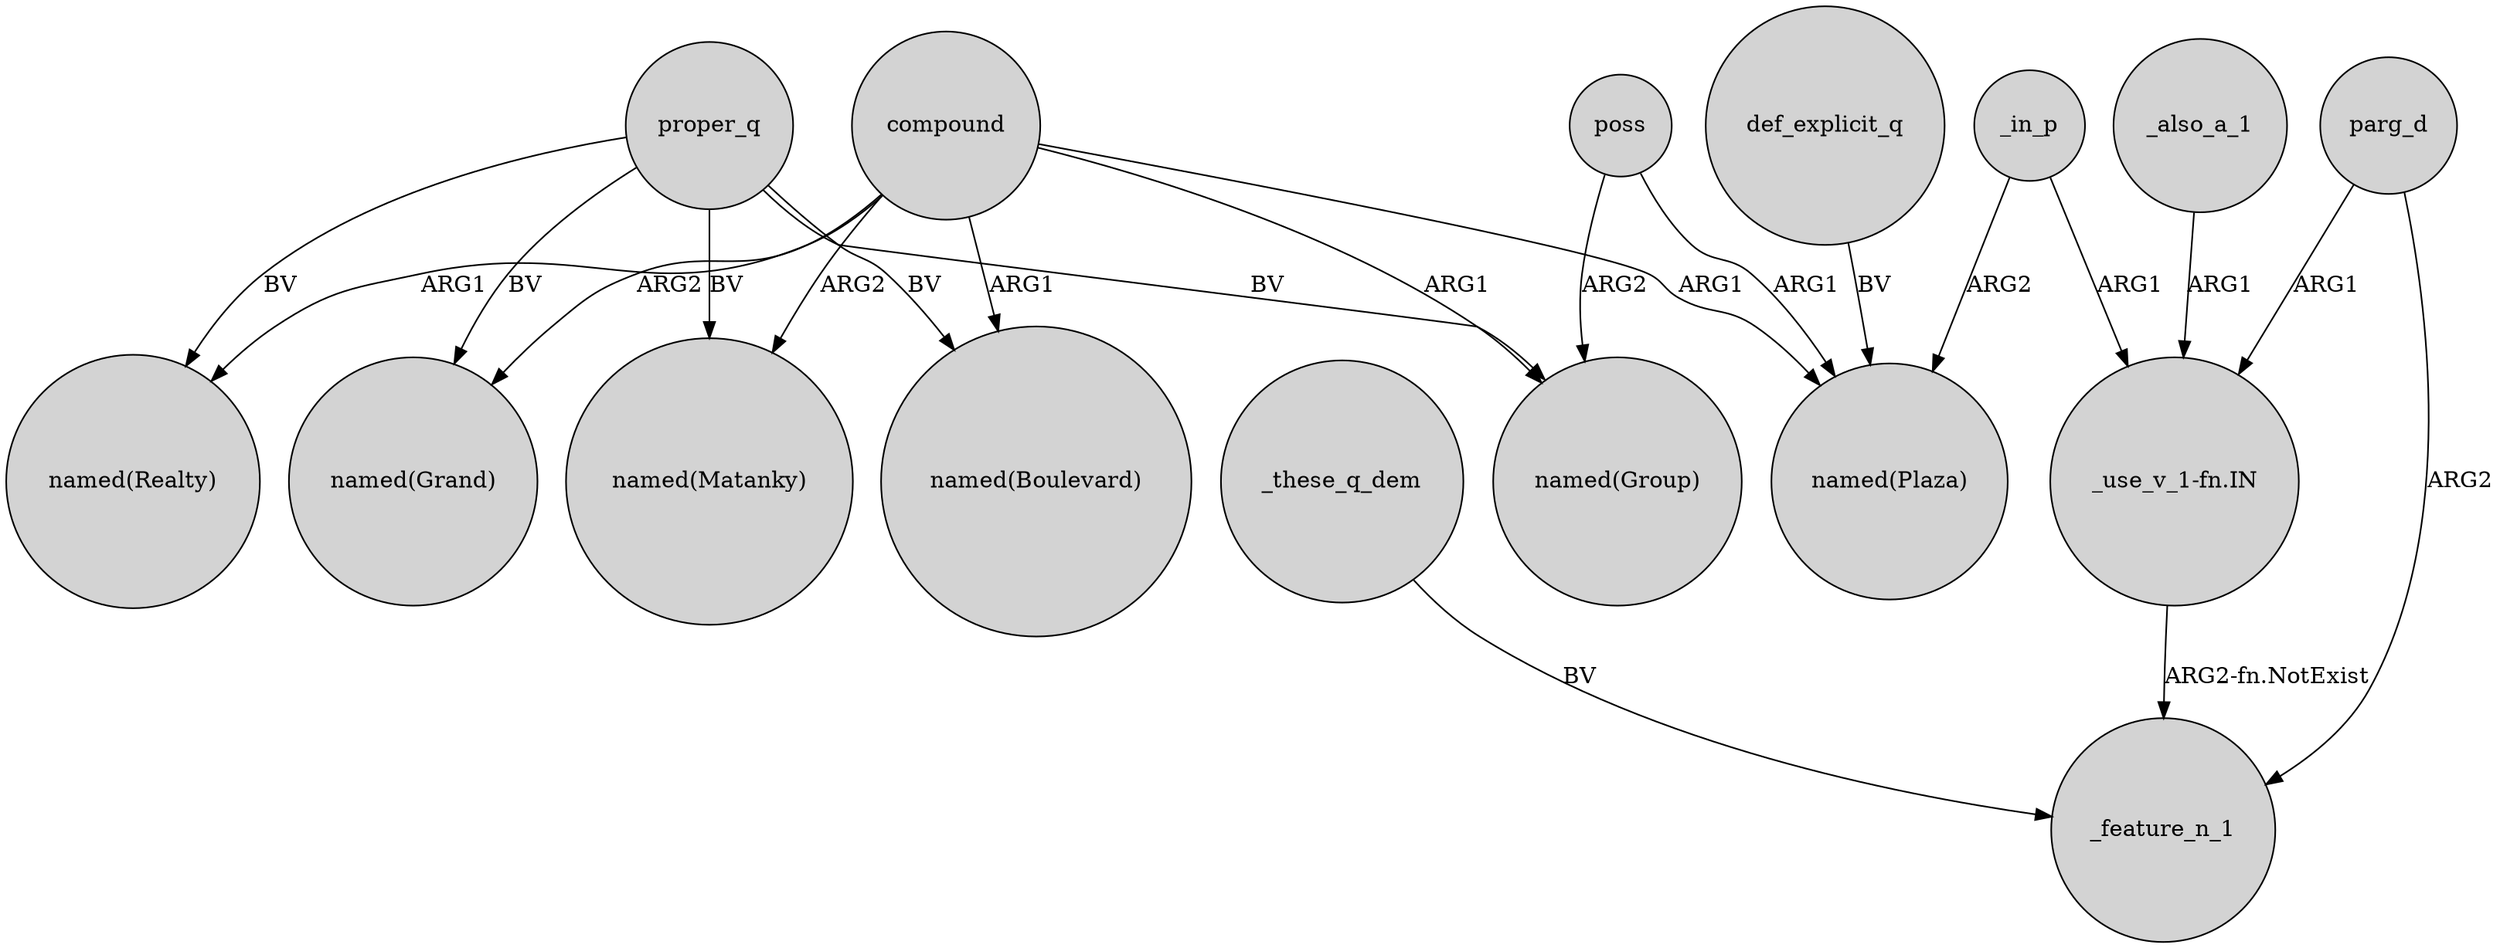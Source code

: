 digraph {
	node [shape=circle style=filled]
	proper_q -> "named(Grand)" [label=BV]
	compound -> "named(Grand)" [label=ARG2]
	compound -> "named(Matanky)" [label=ARG2]
	_these_q_dem -> _feature_n_1 [label=BV]
	parg_d -> _feature_n_1 [label=ARG2]
	compound -> "named(Group)" [label=ARG1]
	_in_p -> "named(Plaza)" [label=ARG2]
	proper_q -> "named(Matanky)" [label=BV]
	parg_d -> "_use_v_1-fn.IN" [label=ARG1]
	compound -> "named(Realty)" [label=ARG1]
	_in_p -> "_use_v_1-fn.IN" [label=ARG1]
	proper_q -> "named(Realty)" [label=BV]
	poss -> "named(Group)" [label=ARG2]
	compound -> "named(Plaza)" [label=ARG1]
	"_use_v_1-fn.IN" -> _feature_n_1 [label="ARG2-fn.NotExist"]
	def_explicit_q -> "named(Plaza)" [label=BV]
	_also_a_1 -> "_use_v_1-fn.IN" [label=ARG1]
	compound -> "named(Boulevard)" [label=ARG1]
	proper_q -> "named(Group)" [label=BV]
	poss -> "named(Plaza)" [label=ARG1]
	proper_q -> "named(Boulevard)" [label=BV]
}
